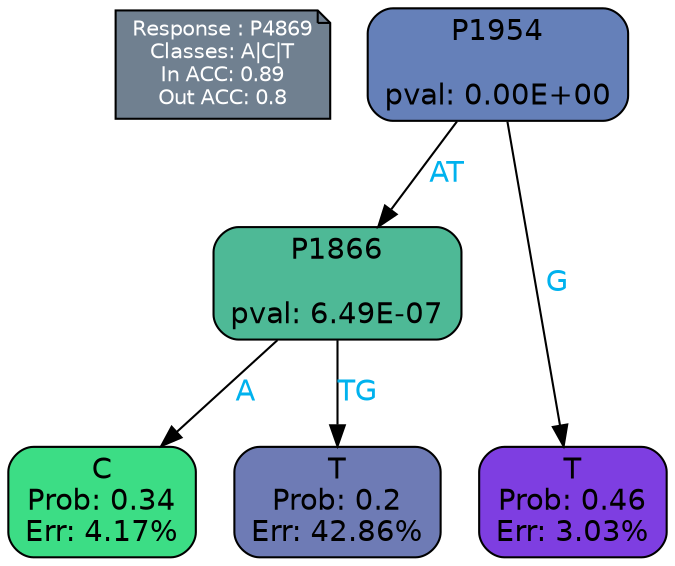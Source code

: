 digraph Tree {
node [shape=box, style="filled, rounded", color="black", fontname=helvetica] ;
graph [ranksep=equally, splines=polylines, bgcolor=transparent, dpi=600] ;
edge [fontname=helvetica] ;
LEGEND [label="Response : P4869
Classes: A|C|T
In ACC: 0.89
Out ACC: 0.8
",shape=note,align=left,style=filled,fillcolor="slategray",fontcolor="white",fontsize=10];1 [label="P1954

pval: 0.00E+00", fillcolor="#6580b9"] ;
2 [label="P1866

pval: 6.49E-07", fillcolor="#4eb996"] ;
3 [label="C
Prob: 0.34
Err: 4.17%", fillcolor="#3cdd85"] ;
4 [label="T
Prob: 0.2
Err: 42.86%", fillcolor="#6e7bb5"] ;
5 [label="T
Prob: 0.46
Err: 3.03%", fillcolor="#7e3ee1"] ;
1 -> 2 [label="AT",fontcolor=deepskyblue2] ;
1 -> 5 [label="G",fontcolor=deepskyblue2] ;
2 -> 3 [label="A",fontcolor=deepskyblue2] ;
2 -> 4 [label="TG",fontcolor=deepskyblue2] ;
{rank = same; 3;4;5;}{rank = same; LEGEND;1;}}